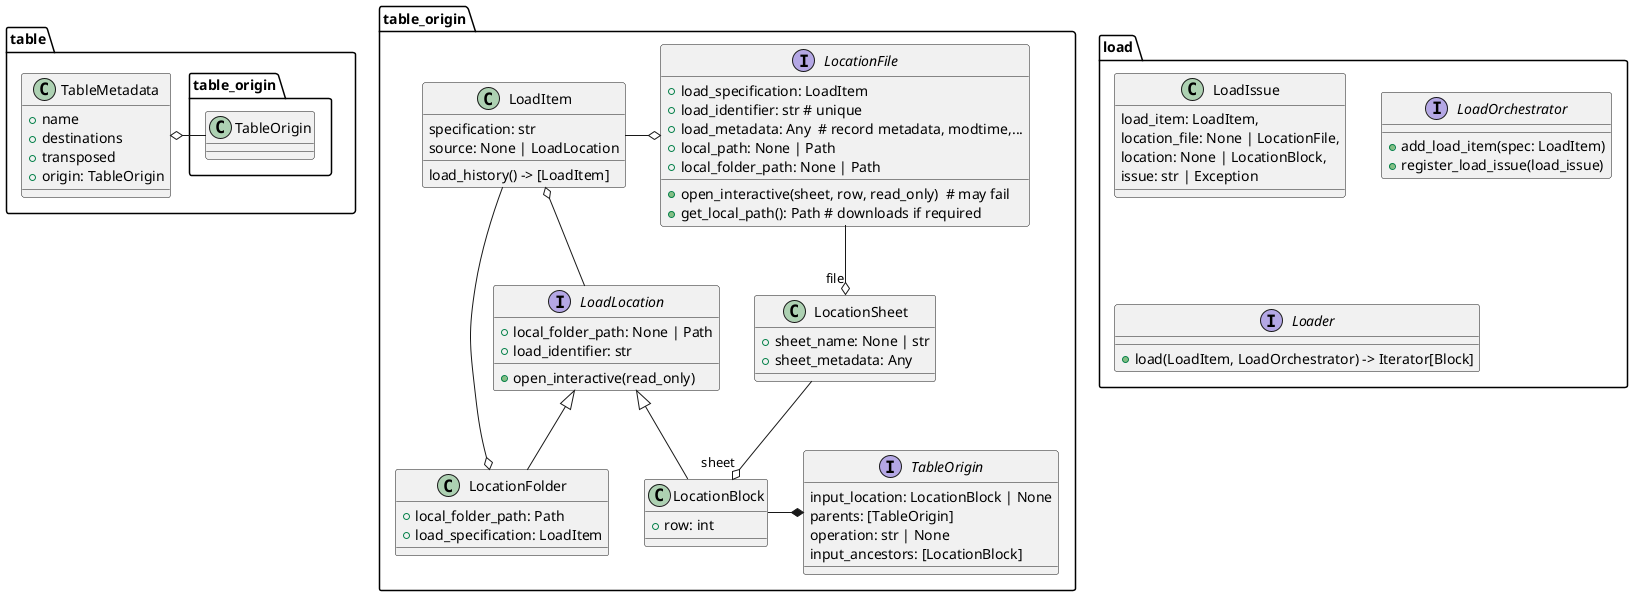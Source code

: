      def resolve(specificaton: str, orchestrator: Orchestrator, included_from: Optional[Location])
     	   # spec may not be unique: it can be relative to included_from
          if identifier is folder:
               for file in folder.glob(pattern):
                   orchestrator.add_source(file, identifier->location)
          else:
          	file_metadata, generator = handlers[identifier->protocol].read(identifier)

@startuml Table Origin

namespace load {
    class LoadIssue {
        load_item: LoadItem,
        location_file: None | LocationFile,
        location: None | LocationBlock,
        issue: str | Exception
    }

    interface LoadOrchestrator {
        + add_load_item(spec: LoadItem)
        + register_load_issue(load_issue)
    }

    interface Loader {
        + load(LoadItem, LoadOrchestrator) -> Iterator[Block]
    }
}

namespace table {
    class TableMetadata {
        + name
        + destinations
        + transposed
        + origin: TableOrigin

    }
    table_origin.TableOrigin -o TableMetadata
}

namespace table_origin {
    class LoadItem  {
        specification: str
        source: None | LoadLocation
        load_history() -> [LoadItem]
    }

    class LocationFolder {
        + local_folder_path: Path
        + load_specification: LoadItem
    }

    LoadItem o-- LoadLocation
    LoadLocation <|-- LocationBlock
    LoadLocation <|-- LocationFolder

    LoadItem --o LocationFolder

    interface LoadLocation {
        + local_folder_path: None | Path
        + load_identifier: str
        + open_interactive(read_only)
    }

    interface LocationFile {
        + load_specification: LoadItem 
        + load_identifier: str # unique
        + load_metadata: Any  # record metadata, modtime,...
        + open_interactive(sheet, row, read_only)  # may fail
        + local_path: None | Path
        + local_folder_path: None | Path
        + get_local_path(): Path # downloads if required
    }

    LoadItem  -o LocationFile

    class LocationSheet {
    + sheet_name: None | str
    + sheet_metadata: Any
    }

    LocationFile --o "file" LocationSheet

    class LocationBlock {
    + row: int
    }

    LocationSheet --o "sheet" LocationBlock


    interface TableOrigin {
        input_location: LocationBlock | None
        parents: [TableOrigin]
        operation: str | None
        input_ancestors: [LocationBlock]
    }

    LocationBlock -* TableOrigin
}

@enduml